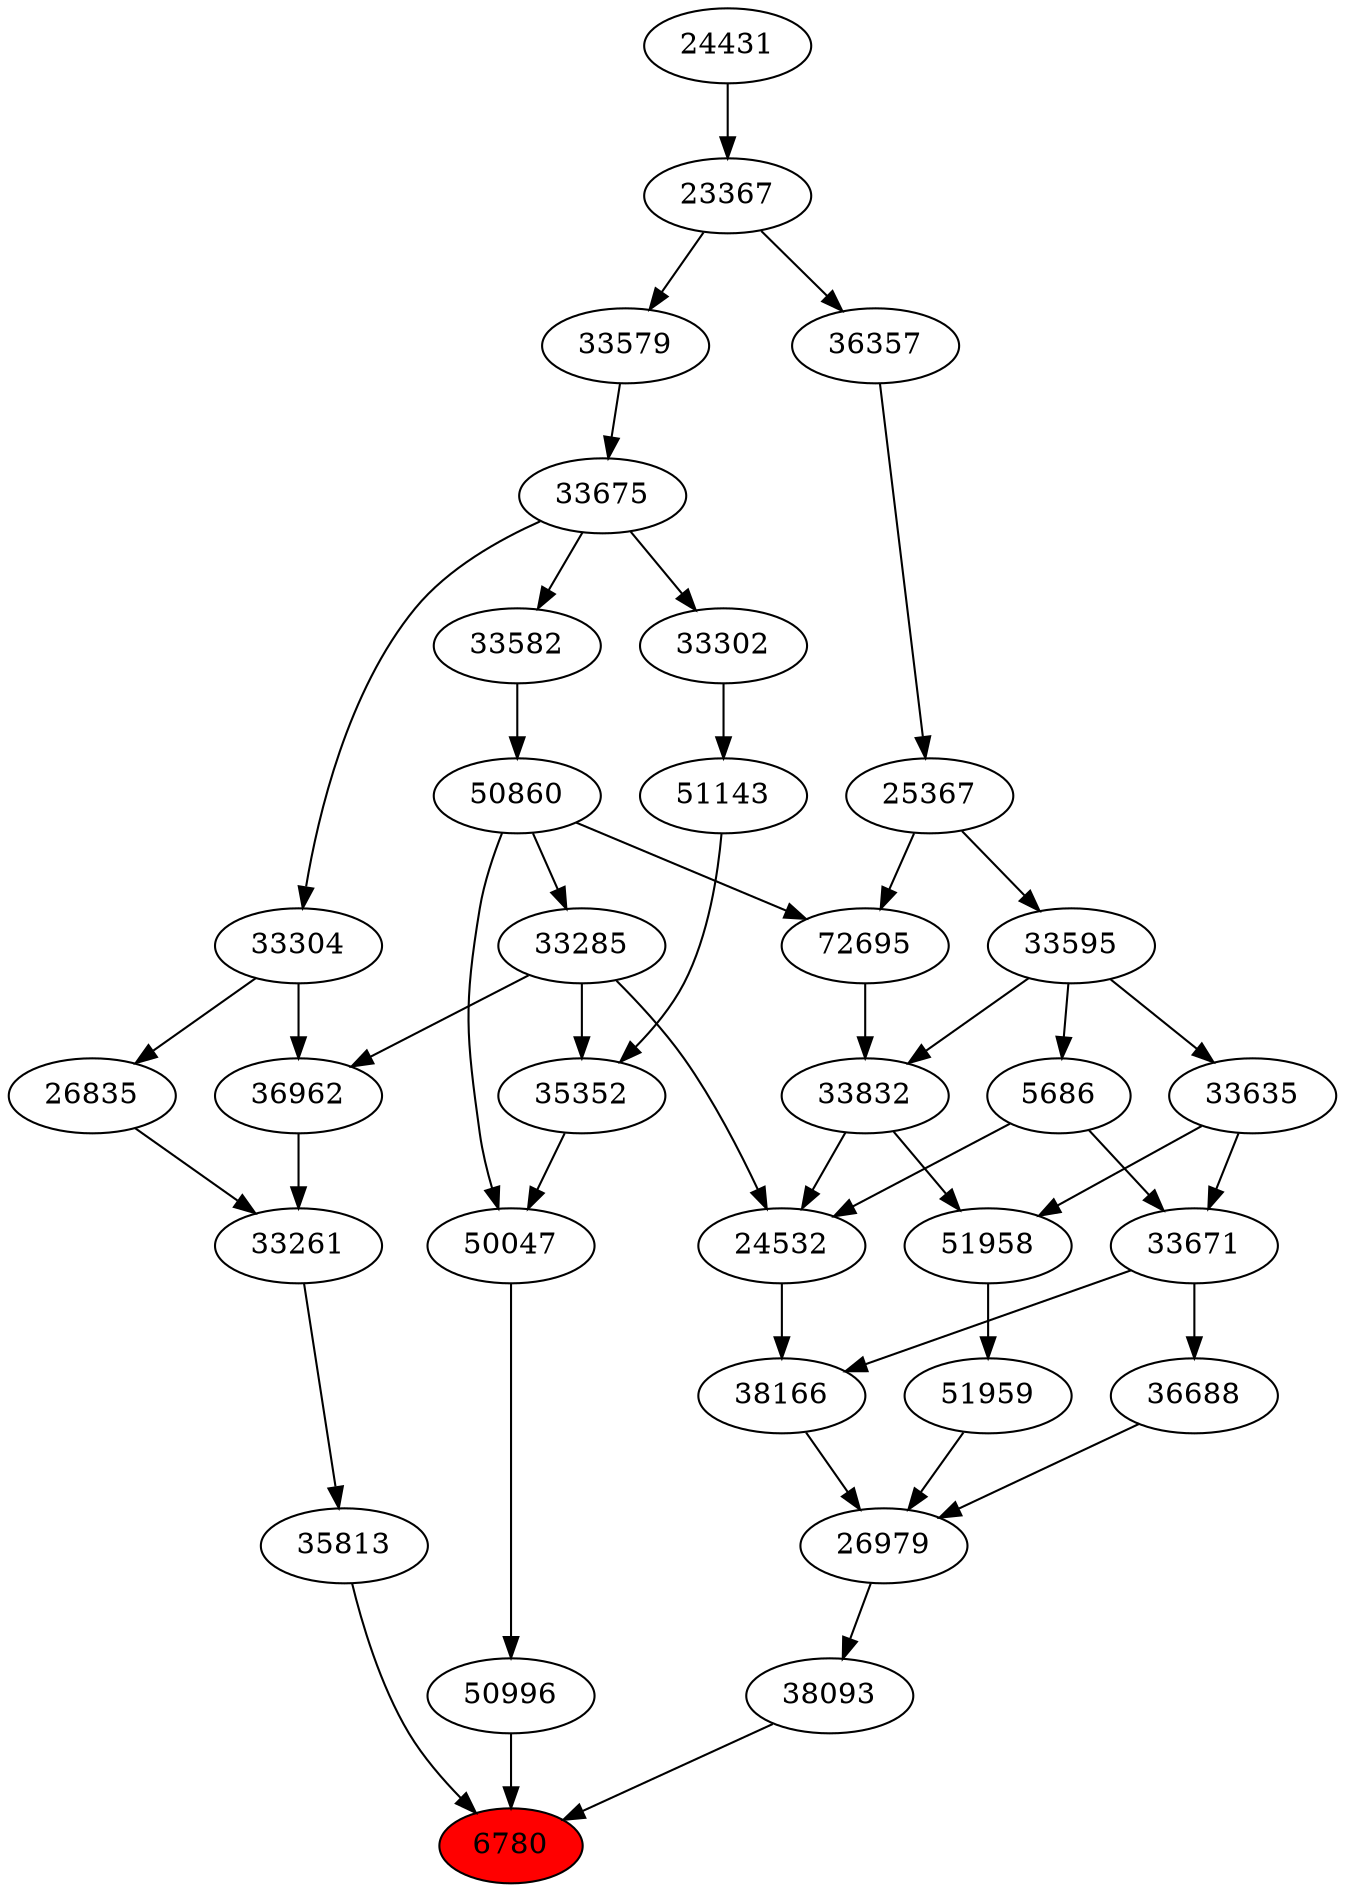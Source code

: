 strict digraph{ 
6780 [label="6780" fillcolor=red style=filled]
38093 -> 6780
35813 -> 6780
50996 -> 6780
38093 [label="38093"]
26979 -> 38093
35813 [label="35813"]
33261 -> 35813
50996 [label="50996"]
50047 -> 50996
26979 [label="26979"]
36688 -> 26979
38166 -> 26979
51959 -> 26979
33261 [label="33261"]
36962 -> 33261
26835 -> 33261
50047 [label="50047"]
35352 -> 50047
50860 -> 50047
36688 [label="36688"]
33671 -> 36688
38166 [label="38166"]
24532 -> 38166
33671 -> 38166
51959 [label="51959"]
51958 -> 51959
36962 [label="36962"]
33285 -> 36962
33304 -> 36962
26835 [label="26835"]
33304 -> 26835
35352 [label="35352"]
33285 -> 35352
51143 -> 35352
50860 [label="50860"]
33582 -> 50860
33671 [label="33671"]
5686 -> 33671
33635 -> 33671
24532 [label="24532"]
33285 -> 24532
5686 -> 24532
33832 -> 24532
51958 [label="51958"]
33832 -> 51958
33635 -> 51958
33285 [label="33285"]
50860 -> 33285
33304 [label="33304"]
33675 -> 33304
51143 [label="51143"]
33302 -> 51143
33582 [label="33582"]
33675 -> 33582
5686 [label="5686"]
33595 -> 5686
33635 [label="33635"]
33595 -> 33635
33832 [label="33832"]
72695 -> 33832
33595 -> 33832
33675 [label="33675"]
33579 -> 33675
33302 [label="33302"]
33675 -> 33302
33595 [label="33595"]
25367 -> 33595
72695 [label="72695"]
50860 -> 72695
25367 -> 72695
33579 [label="33579"]
23367 -> 33579
25367 [label="25367"]
36357 -> 25367
23367 [label="23367"]
24431 -> 23367
36357 [label="36357"]
23367 -> 36357
24431 [label="24431"]
}